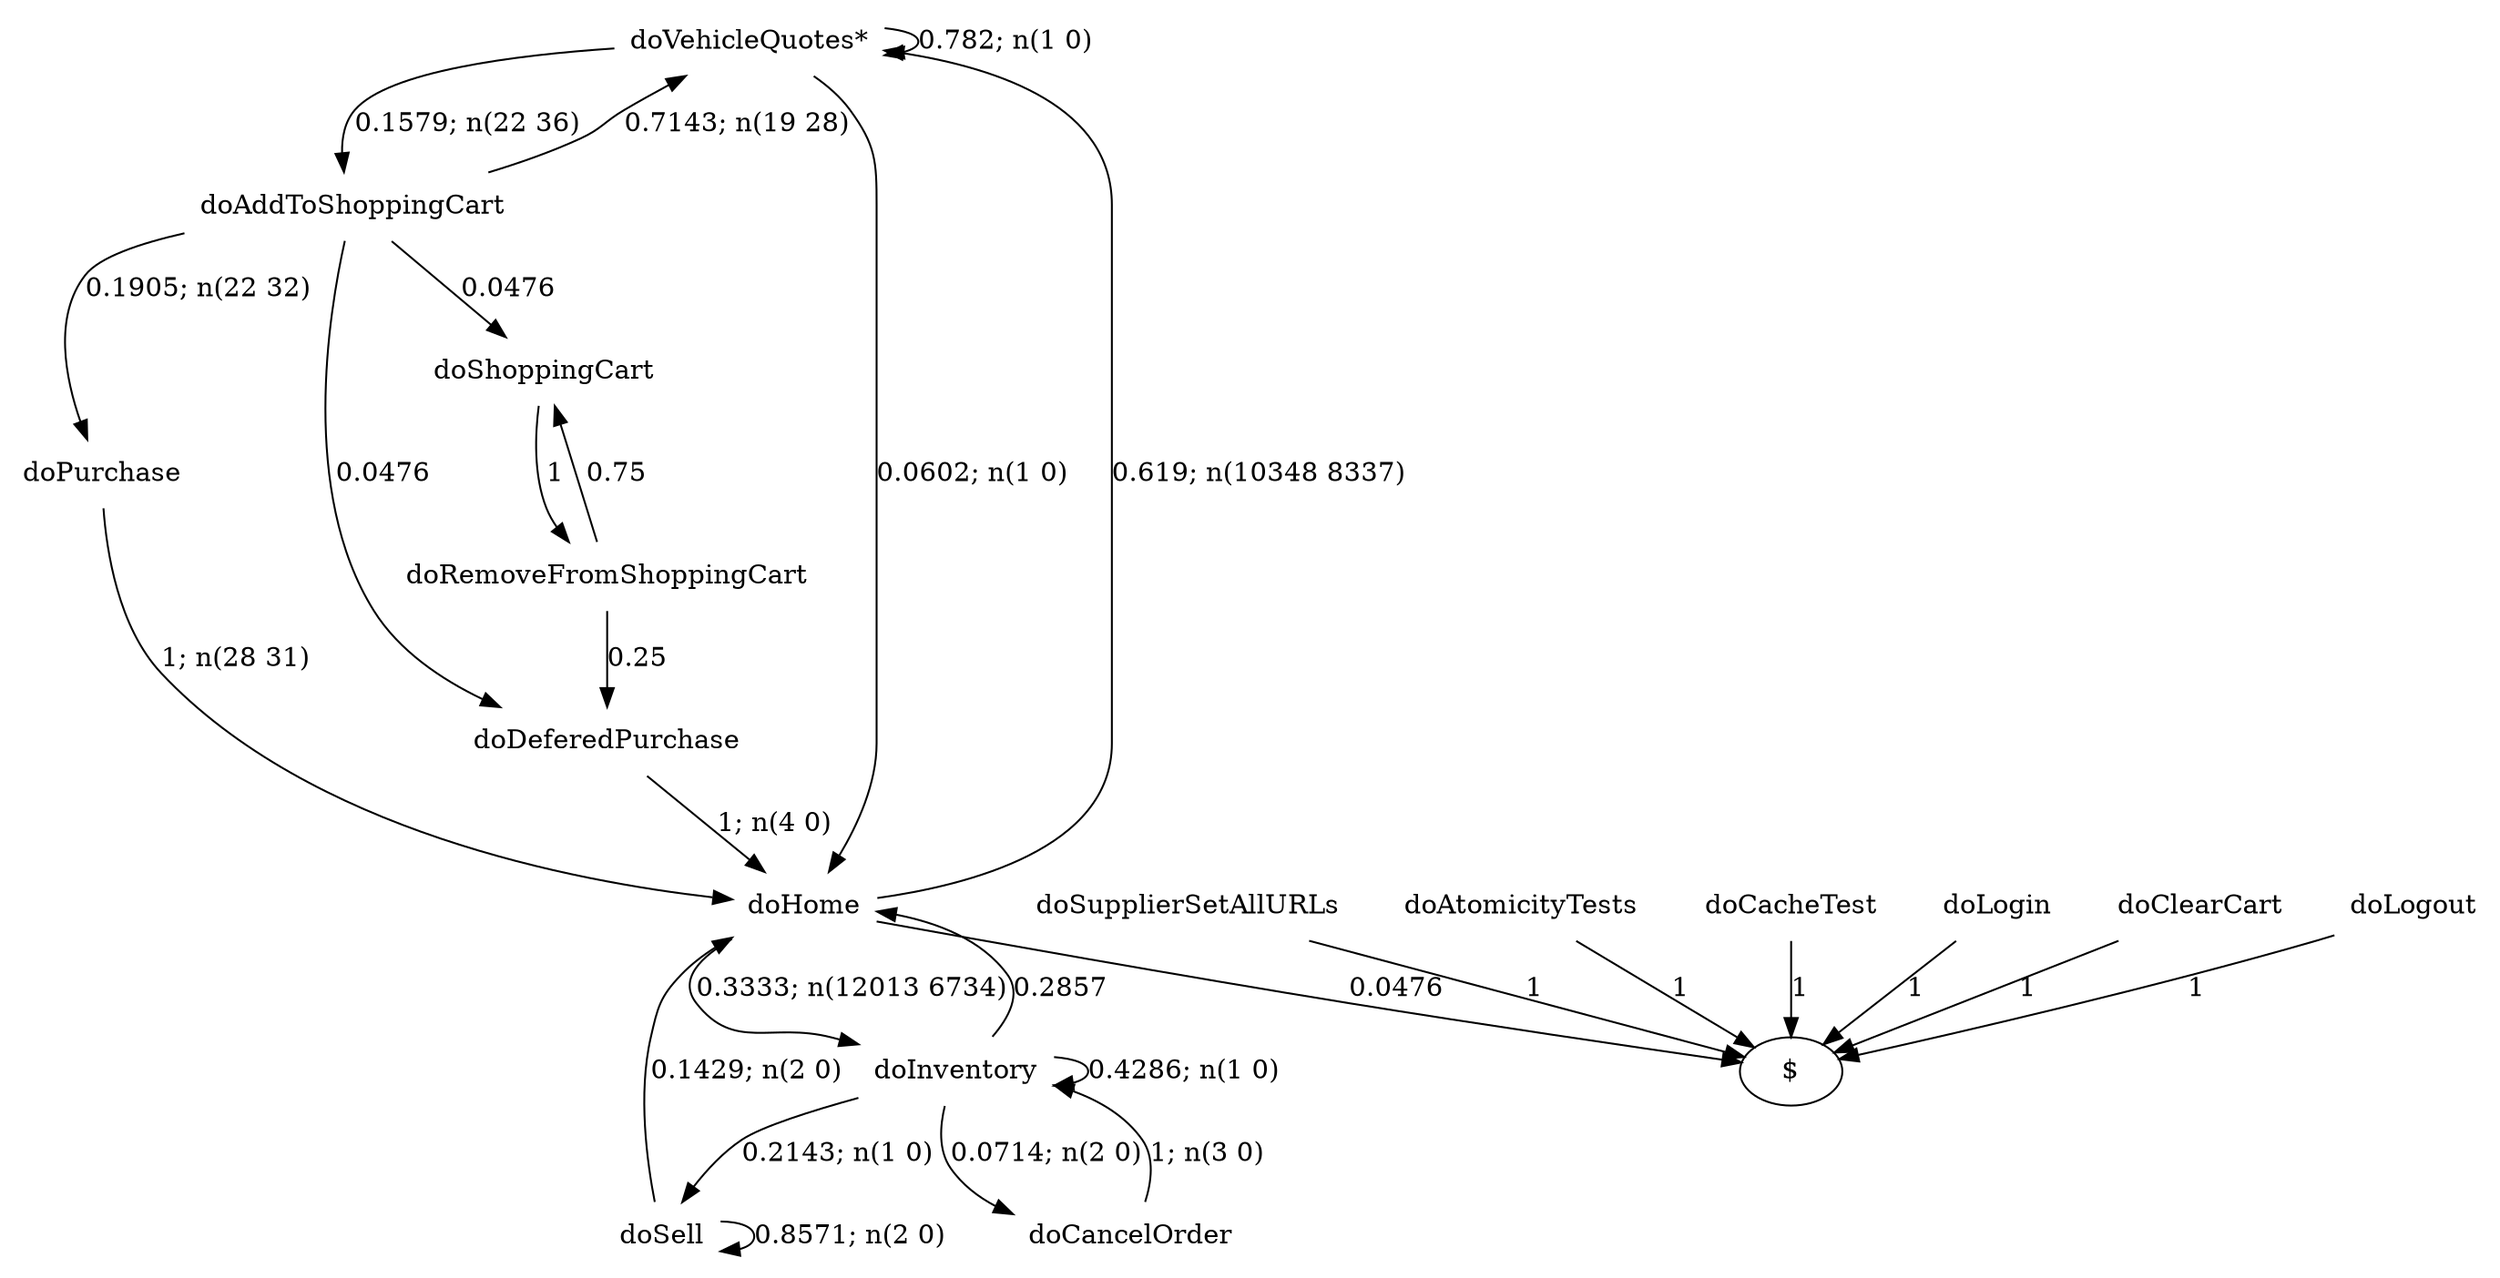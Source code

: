 digraph G {"doVehicleQuotes*" [label="doVehicleQuotes*",shape=none];"doSupplierSetAllURLs" [label="doSupplierSetAllURLs",shape=none];"doAtomicityTests" [label="doAtomicityTests",shape=none];"doCacheTest" [label="doCacheTest",shape=none];"doLogin" [label="doLogin",shape=none];"doAddToShoppingCart" [label="doAddToShoppingCart",shape=none];"doDeferedPurchase" [label="doDeferedPurchase",shape=none];"doHome" [label="doHome",shape=none];"doShoppingCart" [label="doShoppingCart",shape=none];"doClearCart" [label="doClearCart",shape=none];"doPurchase" [label="doPurchase",shape=none];"doInventory" [label="doInventory",shape=none];"doSell" [label="doSell",shape=none];"doLogout" [label="doLogout",shape=none];"doCancelOrder" [label="doCancelOrder",shape=none];"doRemoveFromShoppingCart" [label="doRemoveFromShoppingCart",shape=none];"doVehicleQuotes*"->"doVehicleQuotes*" [style=solid,label="0.782; n(1 0)"];"doVehicleQuotes*"->"doAddToShoppingCart" [style=solid,label="0.1579; n(22 36)"];"doVehicleQuotes*"->"doHome" [style=solid,label="0.0602; n(1 0)"];"doSupplierSetAllURLs"->"$" [style=solid,label="1"];"doAtomicityTests"->"$" [style=solid,label="1"];"doCacheTest"->"$" [style=solid,label="1"];"doLogin"->"$" [style=solid,label="1"];"doAddToShoppingCart"->"doVehicleQuotes*" [style=solid,label="0.7143; n(19 28)"];"doAddToShoppingCart"->"doDeferedPurchase" [style=solid,label="0.0476"];"doAddToShoppingCart"->"doShoppingCart" [style=solid,label="0.0476"];"doAddToShoppingCart"->"doPurchase" [style=solid,label="0.1905; n(22 32)"];"doDeferedPurchase"->"doHome" [style=solid,label="1; n(4 0)"];"doHome"->"doVehicleQuotes*" [style=solid,label="0.619; n(10348 8337)"];"doHome"->"doInventory" [style=solid,label="0.3333; n(12013 6734)"];"doHome"->"$" [style=solid,label="0.0476"];"doShoppingCart"->"doRemoveFromShoppingCart" [style=solid,label="1"];"doClearCart"->"$" [style=solid,label="1"];"doPurchase"->"doHome" [style=solid,label="1; n(28 31)"];"doInventory"->"doHome" [style=solid,label="0.2857"];"doInventory"->"doInventory" [style=solid,label="0.4286; n(1 0)"];"doInventory"->"doSell" [style=solid,label="0.2143; n(1 0)"];"doInventory"->"doCancelOrder" [style=solid,label="0.0714; n(2 0)"];"doSell"->"doHome" [style=solid,label="0.1429; n(2 0)"];"doSell"->"doSell" [style=solid,label="0.8571; n(2 0)"];"doLogout"->"$" [style=solid,label="1"];"doCancelOrder"->"doInventory" [style=solid,label="1; n(3 0)"];"doRemoveFromShoppingCart"->"doDeferedPurchase" [style=solid,label="0.25"];"doRemoveFromShoppingCart"->"doShoppingCart" [style=solid,label="0.75"];}